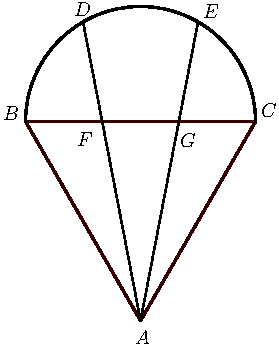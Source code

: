 import graph; size(6cm); real lsf=0.5; pen dps=linewidth(0.7)+fontsize(10); defaultpen(dps); pen ds=black; real xmin=-2.9963114811526608,xmax=4.084132468523936,ymin=-1.5673562845503737,ymax=3.353925519888267; 
pen ttqqqq=rgb(0.2,0.,0.); 
pair B=(-0.8,1.4), C=(0.8,1.4), A=(0.,0.014359353944897735), D=(-0.4,2.09282032302755), F=(-0.2666666666666669,1.4), G=(0.26666666666666666,1.4); 
draw(C--B--A--cycle,linewidth(1.2)+ttqqqq); 
draw(shift((0.,1.4))*xscale(0.8)*yscale(0.8)*arc((0,0),1,0.,180.),linewidth(1.2)); draw(C--B,linewidth(1.2)+ttqqqq); draw(B--A,linewidth(1.2)+ttqqqq); draw(A--C,linewidth(1.2)+ttqqqq); draw(D--A,linewidth(0.8)); draw((0.4,2.09282032302755)--A,linewidth(0.8)); 
dot(B,linewidth(1.pt)+ds); label("$B$",(-0.9749681962490416,1.395749212637886),NE*lsf); dot(C,linewidth(1.pt)+ds); label("$C$",(0.8224194406112787,1.4129765701796781),NE*lsf); dot(A,linewidth(1.pt)+ds); label("$A$",(-0.056175794020123904,-0.16619787115127416),NE*lsf); dot((0.4,2.09282032302755),linewidth(1.pt)+ds); label("$E$",(0.4204477646361272,2.1020708718513665),NE*lsf); dot(D,linewidth(1.pt)+ds); label("$D$",(-0.48111728005099835,2.119298229393159),NE*lsf); dot(F,linewidth(1.pt)+ds); label("$F$",(-0.45814746999527545,1.2119907321921024),NE*lsf); dot(G,linewidth(1.pt)+ds); label("$G$",(0.2596590942460666,1.2062482796781717),NE*lsf); 
clip((xmin,ymin)--(xmin,ymax)--(xmax,ymax)--(xmax,ymin)--cycle); 